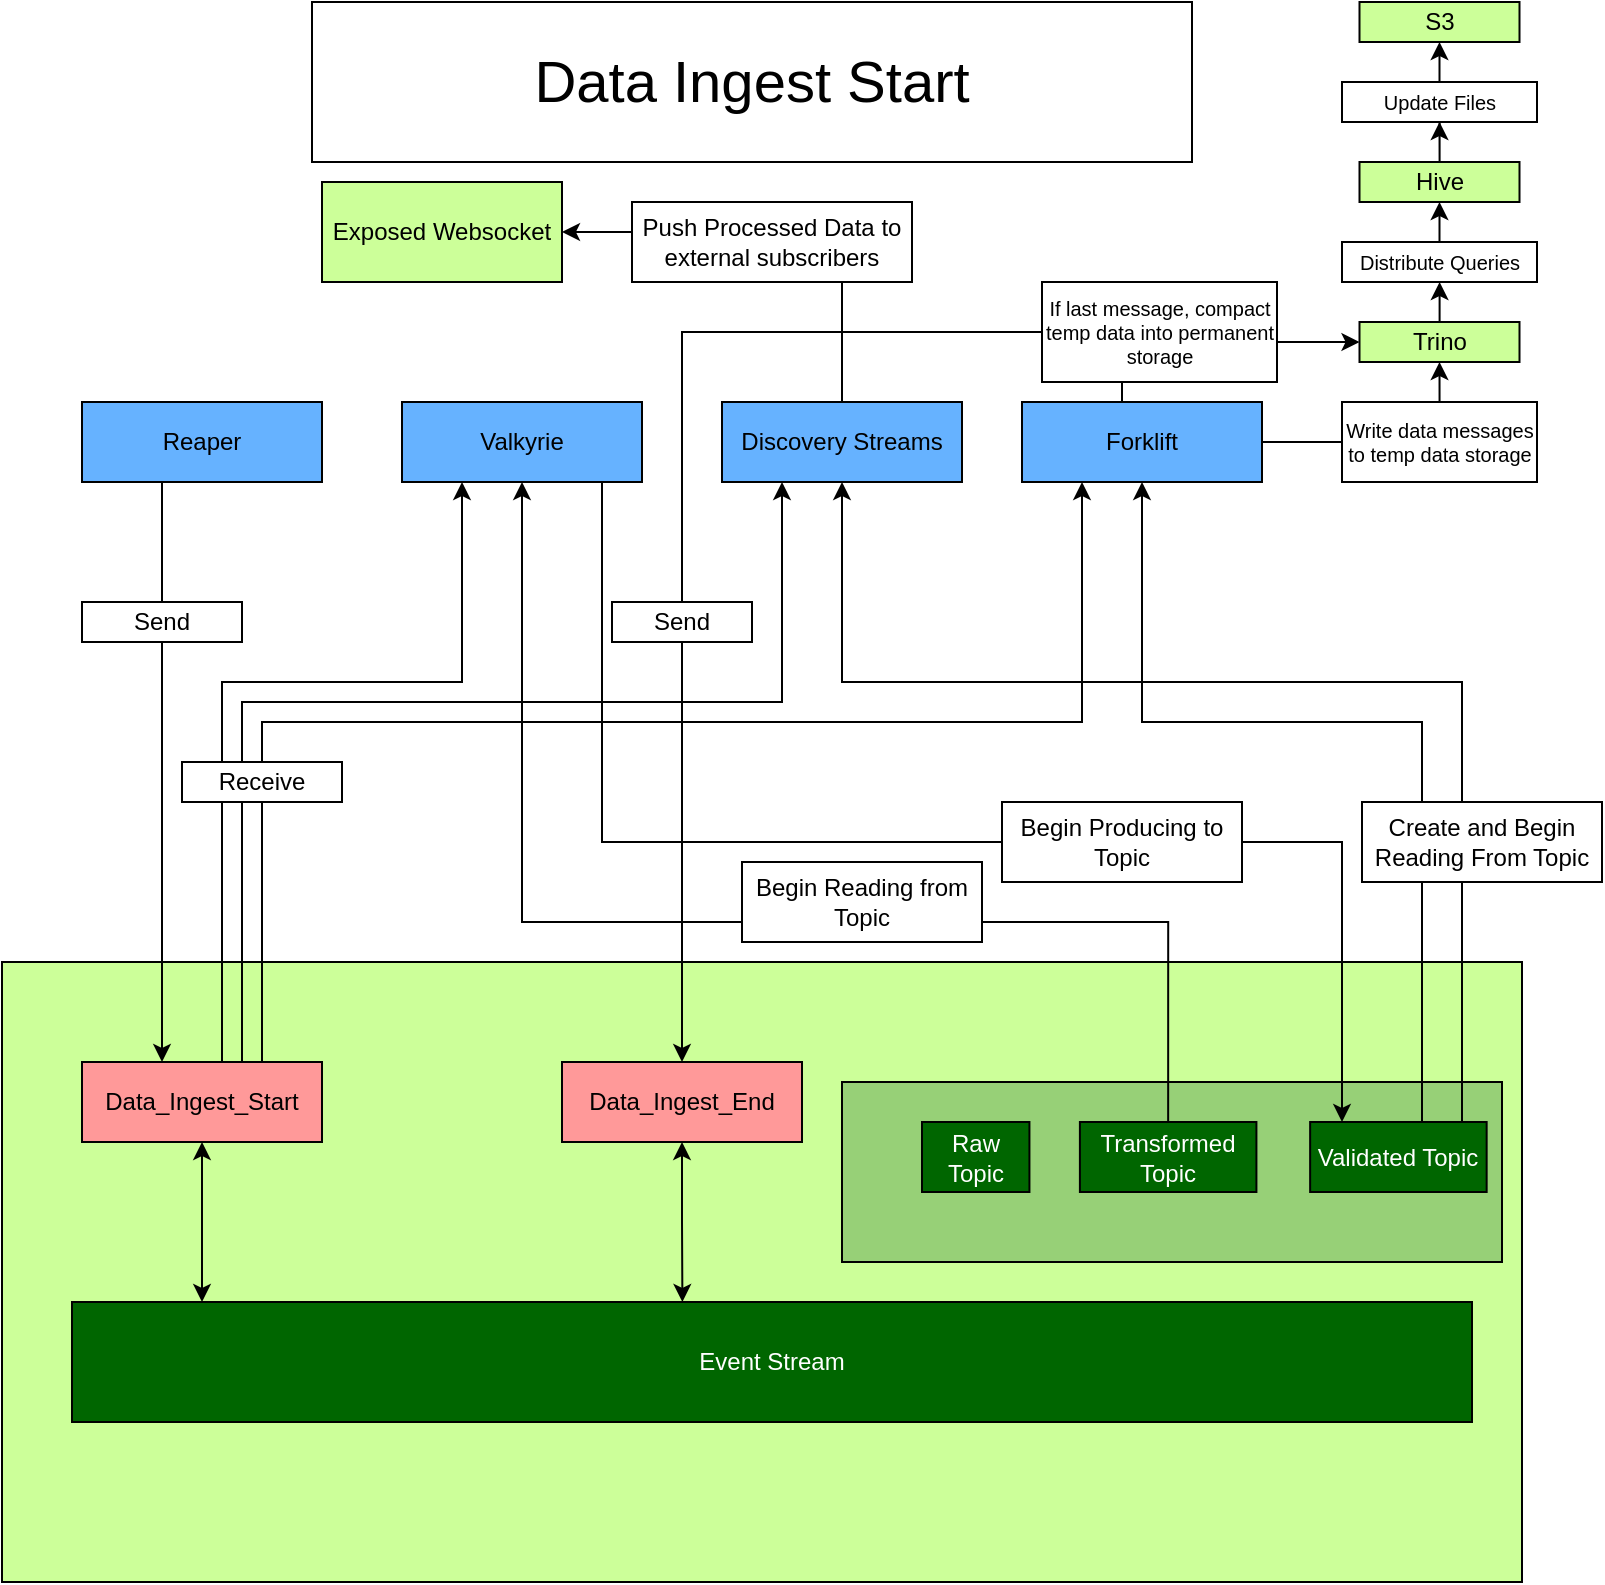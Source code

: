 <mxfile version="21.3.7" type="device">
  <diagram name="Page-1" id="rbiUo5bFybXOO1fcTCTT">
    <mxGraphModel dx="1242" dy="795" grid="1" gridSize="10" guides="1" tooltips="1" connect="1" arrows="1" fold="1" page="1" pageScale="1" pageWidth="850" pageHeight="1100" math="0" shadow="0">
      <root>
        <mxCell id="0" />
        <mxCell id="1" parent="0" />
        <mxCell id="9J3SF0-3zK-d3_jPCRng-8" value="" style="rounded=0;whiteSpace=wrap;html=1;fillColor=#CCFF99;" parent="1" vertex="1">
          <mxGeometry x="40" y="520" width="760" height="310" as="geometry" />
        </mxCell>
        <mxCell id="9J3SF0-3zK-d3_jPCRng-102" value="&lt;font color=&quot;#ffffff&quot;&gt;Event Stream&lt;/font&gt;" style="rounded=0;whiteSpace=wrap;html=1;fillColor=#006600;" parent="1" vertex="1">
          <mxGeometry x="75" y="690" width="700" height="60" as="geometry" />
        </mxCell>
        <mxCell id="9J3SF0-3zK-d3_jPCRng-108" value="" style="group" parent="1" vertex="1" connectable="0">
          <mxGeometry x="460" y="580" width="330" height="95" as="geometry" />
        </mxCell>
        <mxCell id="9J3SF0-3zK-d3_jPCRng-104" value="" style="rounded=0;whiteSpace=wrap;html=1;fillColor=#97D077;" parent="9J3SF0-3zK-d3_jPCRng-108" vertex="1">
          <mxGeometry width="330" height="90" as="geometry" />
        </mxCell>
        <mxCell id="9J3SF0-3zK-d3_jPCRng-103" value="&lt;font color=&quot;#ffffff&quot;&gt;Raw Topic&lt;/font&gt;" style="rounded=0;whiteSpace=wrap;html=1;fillColor=#006600;" parent="9J3SF0-3zK-d3_jPCRng-108" vertex="1">
          <mxGeometry x="39.999" y="20" width="53.721" height="35" as="geometry" />
        </mxCell>
        <mxCell id="9J3SF0-3zK-d3_jPCRng-106" value="&lt;font color=&quot;#ffffff&quot;&gt;Transformed Topic&lt;/font&gt;" style="rounded=0;whiteSpace=wrap;html=1;fillColor=#006600;" parent="9J3SF0-3zK-d3_jPCRng-108" vertex="1">
          <mxGeometry x="118.953" y="20" width="88.256" height="35" as="geometry" />
        </mxCell>
        <mxCell id="9J3SF0-3zK-d3_jPCRng-107" value="&lt;font color=&quot;#ffffff&quot;&gt;Validated Topic&lt;/font&gt;" style="rounded=0;whiteSpace=wrap;html=1;fillColor=#006600;" parent="9J3SF0-3zK-d3_jPCRng-108" vertex="1">
          <mxGeometry x="234.07" y="20" width="88.256" height="35" as="geometry" />
        </mxCell>
        <mxCell id="9J3SF0-3zK-d3_jPCRng-128" style="edgeStyle=orthogonalEdgeStyle;rounded=0;orthogonalLoop=1;jettySize=auto;html=1;startArrow=classic;startFill=1;" parent="1" target="9J3SF0-3zK-d3_jPCRng-102" edge="1">
          <mxGeometry relative="1" as="geometry">
            <Array as="points">
              <mxPoint x="120" y="690" />
              <mxPoint x="120" y="690" />
            </Array>
            <mxPoint x="140" y="610" as="sourcePoint" />
          </mxGeometry>
        </mxCell>
        <mxCell id="ZxNKODZLQWNlTjTZxuV1-7" value="Data Ingest Start" style="rounded=0;whiteSpace=wrap;html=1;fontSize=29;" parent="1" vertex="1">
          <mxGeometry x="195" y="40" width="440" height="80" as="geometry" />
        </mxCell>
        <mxCell id="RGziFcFXrHToBncZ5XYz-12" style="edgeStyle=orthogonalEdgeStyle;rounded=0;orthogonalLoop=1;jettySize=auto;html=1;entryX=0.25;entryY=1;entryDx=0;entryDy=0;" edge="1" parent="1" source="wtkJlvtXBfEeCUlwDUSq-8" target="RGziFcFXrHToBncZ5XYz-9">
          <mxGeometry relative="1" as="geometry">
            <Array as="points">
              <mxPoint x="150" y="380" />
              <mxPoint x="270" y="380" />
            </Array>
          </mxGeometry>
        </mxCell>
        <mxCell id="RGziFcFXrHToBncZ5XYz-13" style="edgeStyle=orthogonalEdgeStyle;rounded=0;orthogonalLoop=1;jettySize=auto;html=1;entryX=0.25;entryY=1;entryDx=0;entryDy=0;" edge="1" parent="1" source="wtkJlvtXBfEeCUlwDUSq-8" target="RGziFcFXrHToBncZ5XYz-7">
          <mxGeometry relative="1" as="geometry">
            <Array as="points">
              <mxPoint x="170" y="400" />
              <mxPoint x="580" y="400" />
            </Array>
          </mxGeometry>
        </mxCell>
        <mxCell id="RGziFcFXrHToBncZ5XYz-14" style="edgeStyle=orthogonalEdgeStyle;rounded=0;orthogonalLoop=1;jettySize=auto;html=1;entryX=0.25;entryY=1;entryDx=0;entryDy=0;" edge="1" parent="1" source="wtkJlvtXBfEeCUlwDUSq-8" target="RGziFcFXrHToBncZ5XYz-8">
          <mxGeometry relative="1" as="geometry">
            <Array as="points">
              <mxPoint x="160" y="390" />
              <mxPoint x="430" y="390" />
            </Array>
          </mxGeometry>
        </mxCell>
        <mxCell id="wtkJlvtXBfEeCUlwDUSq-8" value="Data_Ingest_Start" style="rounded=0;whiteSpace=wrap;html=1;fillColor=#FF9999;" parent="1" vertex="1">
          <mxGeometry x="80" y="570" width="120" height="40" as="geometry" />
        </mxCell>
        <mxCell id="RGziFcFXrHToBncZ5XYz-5" style="edgeStyle=orthogonalEdgeStyle;rounded=0;orthogonalLoop=1;jettySize=auto;html=1;" edge="1" parent="1" source="9J3SF0-3zK-d3_jPCRng-43">
          <mxGeometry relative="1" as="geometry">
            <mxPoint x="120" y="570" as="targetPoint" />
            <Array as="points">
              <mxPoint x="120" y="570" />
            </Array>
          </mxGeometry>
        </mxCell>
        <mxCell id="9J3SF0-3zK-d3_jPCRng-43" value="Reaper" style="rounded=0;whiteSpace=wrap;html=1;fillColor=#66B2FF;movable=1;resizable=1;rotatable=1;deletable=1;editable=1;locked=0;connectable=1;" parent="1" vertex="1">
          <mxGeometry x="80" y="240" width="120" height="40" as="geometry" />
        </mxCell>
        <mxCell id="RGziFcFXrHToBncZ5XYz-6" value="Send" style="rounded=0;whiteSpace=wrap;html=1;" vertex="1" parent="1">
          <mxGeometry x="80" y="340" width="80" height="20" as="geometry" />
        </mxCell>
        <mxCell id="RGziFcFXrHToBncZ5XYz-25" style="edgeStyle=orthogonalEdgeStyle;rounded=0;orthogonalLoop=1;jettySize=auto;html=1;startArrow=classic;startFill=1;endArrow=none;endFill=0;" edge="1" parent="1" source="RGziFcFXrHToBncZ5XYz-7">
          <mxGeometry relative="1" as="geometry">
            <mxPoint x="750" y="600" as="targetPoint" />
            <Array as="points">
              <mxPoint x="610" y="400" />
              <mxPoint x="750" y="400" />
            </Array>
          </mxGeometry>
        </mxCell>
        <mxCell id="RGziFcFXrHToBncZ5XYz-46" style="edgeStyle=orthogonalEdgeStyle;rounded=0;orthogonalLoop=1;jettySize=auto;html=1;entryX=0.5;entryY=1;entryDx=0;entryDy=0;" edge="1" parent="1" source="RGziFcFXrHToBncZ5XYz-7" target="RGziFcFXrHToBncZ5XYz-34">
          <mxGeometry relative="1" as="geometry" />
        </mxCell>
        <mxCell id="RGziFcFXrHToBncZ5XYz-48" style="edgeStyle=orthogonalEdgeStyle;rounded=0;orthogonalLoop=1;jettySize=auto;html=1;entryX=0;entryY=0.5;entryDx=0;entryDy=0;" edge="1" parent="1" source="RGziFcFXrHToBncZ5XYz-7" target="RGziFcFXrHToBncZ5XYz-34">
          <mxGeometry relative="1" as="geometry">
            <Array as="points">
              <mxPoint x="600" y="210" />
            </Array>
          </mxGeometry>
        </mxCell>
        <mxCell id="RGziFcFXrHToBncZ5XYz-7" value="Forklift" style="rounded=0;whiteSpace=wrap;html=1;fillColor=#66B2FF;movable=1;resizable=1;rotatable=1;deletable=1;editable=1;locked=0;connectable=1;" vertex="1" parent="1">
          <mxGeometry x="550" y="240" width="120" height="40" as="geometry" />
        </mxCell>
        <mxCell id="RGziFcFXrHToBncZ5XYz-17" style="edgeStyle=orthogonalEdgeStyle;rounded=0;orthogonalLoop=1;jettySize=auto;html=1;startArrow=classic;startFill=1;endArrow=none;endFill=0;" edge="1" parent="1" source="RGziFcFXrHToBncZ5XYz-8">
          <mxGeometry relative="1" as="geometry">
            <mxPoint x="770" y="600" as="targetPoint" />
            <Array as="points">
              <mxPoint x="460" y="380" />
              <mxPoint x="770" y="380" />
            </Array>
          </mxGeometry>
        </mxCell>
        <mxCell id="RGziFcFXrHToBncZ5XYz-44" style="edgeStyle=orthogonalEdgeStyle;rounded=0;orthogonalLoop=1;jettySize=auto;html=1;entryX=1;entryY=0.5;entryDx=0;entryDy=0;" edge="1" parent="1" source="RGziFcFXrHToBncZ5XYz-8" target="RGziFcFXrHToBncZ5XYz-20">
          <mxGeometry relative="1" as="geometry">
            <Array as="points">
              <mxPoint x="460" y="155" />
            </Array>
          </mxGeometry>
        </mxCell>
        <mxCell id="RGziFcFXrHToBncZ5XYz-8" value="Discovery Streams" style="rounded=0;whiteSpace=wrap;html=1;fillColor=#66B2FF;movable=1;resizable=1;rotatable=1;deletable=1;editable=1;locked=0;connectable=1;" vertex="1" parent="1">
          <mxGeometry x="400" y="240" width="120" height="40" as="geometry" />
        </mxCell>
        <mxCell id="RGziFcFXrHToBncZ5XYz-26" style="edgeStyle=orthogonalEdgeStyle;rounded=0;orthogonalLoop=1;jettySize=auto;html=1;" edge="1" parent="1" source="RGziFcFXrHToBncZ5XYz-9">
          <mxGeometry relative="1" as="geometry">
            <mxPoint x="710" y="600" as="targetPoint" />
            <Array as="points">
              <mxPoint x="340" y="460" />
              <mxPoint x="710" y="460" />
              <mxPoint x="710" y="600" />
            </Array>
          </mxGeometry>
        </mxCell>
        <mxCell id="RGziFcFXrHToBncZ5XYz-30" style="edgeStyle=orthogonalEdgeStyle;rounded=0;orthogonalLoop=1;jettySize=auto;html=1;entryX=0.5;entryY=0;entryDx=0;entryDy=0;startArrow=classic;startFill=1;endArrow=none;endFill=0;" edge="1" parent="1" source="RGziFcFXrHToBncZ5XYz-9" target="9J3SF0-3zK-d3_jPCRng-106">
          <mxGeometry relative="1" as="geometry">
            <Array as="points">
              <mxPoint x="300" y="500" />
              <mxPoint x="623" y="500" />
            </Array>
          </mxGeometry>
        </mxCell>
        <mxCell id="RGziFcFXrHToBncZ5XYz-9" value="Valkyrie" style="rounded=0;whiteSpace=wrap;html=1;fillColor=#66B2FF;movable=1;resizable=1;rotatable=1;deletable=1;editable=1;locked=0;connectable=1;" vertex="1" parent="1">
          <mxGeometry x="240" y="240" width="120" height="40" as="geometry" />
        </mxCell>
        <mxCell id="RGziFcFXrHToBncZ5XYz-11" value="Receive" style="rounded=0;whiteSpace=wrap;html=1;" vertex="1" parent="1">
          <mxGeometry x="130" y="420" width="80" height="20" as="geometry" />
        </mxCell>
        <mxCell id="RGziFcFXrHToBncZ5XYz-18" value="Create and Begin Reading From Topic" style="rounded=0;whiteSpace=wrap;html=1;" vertex="1" parent="1">
          <mxGeometry x="720" y="440" width="120" height="40" as="geometry" />
        </mxCell>
        <mxCell id="RGziFcFXrHToBncZ5XYz-20" value="Exposed Websocket" style="rounded=0;whiteSpace=wrap;html=1;fillColor=#CCFF99;" vertex="1" parent="1">
          <mxGeometry x="200" y="130" width="120" height="50" as="geometry" />
        </mxCell>
        <mxCell id="RGziFcFXrHToBncZ5XYz-22" value="Push Processed Data to external subscribers" style="rounded=0;whiteSpace=wrap;html=1;" vertex="1" parent="1">
          <mxGeometry x="355" y="140" width="140" height="40" as="geometry" />
        </mxCell>
        <mxCell id="RGziFcFXrHToBncZ5XYz-27" value="Begin Producing to Topic" style="rounded=0;whiteSpace=wrap;html=1;" vertex="1" parent="1">
          <mxGeometry x="540" y="440" width="120" height="40" as="geometry" />
        </mxCell>
        <mxCell id="RGziFcFXrHToBncZ5XYz-31" value="Begin Reading from Topic" style="rounded=0;whiteSpace=wrap;html=1;" vertex="1" parent="1">
          <mxGeometry x="410" y="470" width="120" height="40" as="geometry" />
        </mxCell>
        <mxCell id="RGziFcFXrHToBncZ5XYz-33" style="edgeStyle=orthogonalEdgeStyle;rounded=0;orthogonalLoop=1;jettySize=auto;html=1;" edge="1" parent="1" source="RGziFcFXrHToBncZ5XYz-34" target="RGziFcFXrHToBncZ5XYz-39">
          <mxGeometry relative="1" as="geometry" />
        </mxCell>
        <mxCell id="RGziFcFXrHToBncZ5XYz-34" value="Trino" style="rounded=0;whiteSpace=wrap;html=1;fillColor=#CCFF99;" vertex="1" parent="1">
          <mxGeometry x="718.75" y="200" width="80" height="20" as="geometry" />
        </mxCell>
        <mxCell id="RGziFcFXrHToBncZ5XYz-35" style="edgeStyle=orthogonalEdgeStyle;rounded=0;orthogonalLoop=1;jettySize=auto;html=1;entryX=0.5;entryY=1;entryDx=0;entryDy=0;" edge="1" parent="1" source="RGziFcFXrHToBncZ5XYz-36" target="RGziFcFXrHToBncZ5XYz-41">
          <mxGeometry relative="1" as="geometry" />
        </mxCell>
        <mxCell id="RGziFcFXrHToBncZ5XYz-36" value="Hive" style="rounded=0;whiteSpace=wrap;html=1;fillColor=#CCFF99;" vertex="1" parent="1">
          <mxGeometry x="718.75" y="120" width="80" height="20" as="geometry" />
        </mxCell>
        <mxCell id="RGziFcFXrHToBncZ5XYz-37" value="S3" style="rounded=0;whiteSpace=wrap;html=1;fillColor=#CCFF99;" vertex="1" parent="1">
          <mxGeometry x="718.75" y="40" width="80" height="20" as="geometry" />
        </mxCell>
        <mxCell id="RGziFcFXrHToBncZ5XYz-38" style="edgeStyle=orthogonalEdgeStyle;rounded=0;orthogonalLoop=1;jettySize=auto;html=1;entryX=0.5;entryY=1;entryDx=0;entryDy=0;" edge="1" parent="1" source="RGziFcFXrHToBncZ5XYz-39" target="RGziFcFXrHToBncZ5XYz-36">
          <mxGeometry relative="1" as="geometry" />
        </mxCell>
        <mxCell id="RGziFcFXrHToBncZ5XYz-39" value="Distribute Queries" style="rounded=0;whiteSpace=wrap;html=1;fontSize=10;" vertex="1" parent="1">
          <mxGeometry x="710" y="160" width="97.5" height="20" as="geometry" />
        </mxCell>
        <mxCell id="RGziFcFXrHToBncZ5XYz-40" style="edgeStyle=orthogonalEdgeStyle;rounded=0;orthogonalLoop=1;jettySize=auto;html=1;entryX=0.5;entryY=1;entryDx=0;entryDy=0;" edge="1" parent="1" source="RGziFcFXrHToBncZ5XYz-41" target="RGziFcFXrHToBncZ5XYz-37">
          <mxGeometry relative="1" as="geometry" />
        </mxCell>
        <mxCell id="RGziFcFXrHToBncZ5XYz-41" value="Update Files" style="rounded=0;whiteSpace=wrap;html=1;fontSize=10;" vertex="1" parent="1">
          <mxGeometry x="710" y="80" width="97.5" height="20" as="geometry" />
        </mxCell>
        <mxCell id="RGziFcFXrHToBncZ5XYz-42" value="Write data messages to temp data storage" style="rounded=0;whiteSpace=wrap;html=1;fontSize=10;" vertex="1" parent="1">
          <mxGeometry x="710" y="240" width="97.5" height="40" as="geometry" />
        </mxCell>
        <mxCell id="RGziFcFXrHToBncZ5XYz-51" style="edgeStyle=orthogonalEdgeStyle;rounded=0;orthogonalLoop=1;jettySize=auto;html=1;entryX=0.5;entryY=0;entryDx=0;entryDy=0;" edge="1" parent="1" source="RGziFcFXrHToBncZ5XYz-47" target="RGziFcFXrHToBncZ5XYz-50">
          <mxGeometry relative="1" as="geometry">
            <Array as="points">
              <mxPoint x="380" y="205" />
            </Array>
          </mxGeometry>
        </mxCell>
        <mxCell id="RGziFcFXrHToBncZ5XYz-47" value="If last message, compact temp data into permanent storage" style="rounded=0;whiteSpace=wrap;html=1;fontSize=10;" vertex="1" parent="1">
          <mxGeometry x="560" y="180" width="117.5" height="50" as="geometry" />
        </mxCell>
        <mxCell id="RGziFcFXrHToBncZ5XYz-53" style="edgeStyle=orthogonalEdgeStyle;rounded=0;orthogonalLoop=1;jettySize=auto;html=1;entryX=0.436;entryY=0;entryDx=0;entryDy=0;entryPerimeter=0;startArrow=classic;startFill=1;" edge="1" parent="1" source="RGziFcFXrHToBncZ5XYz-50" target="9J3SF0-3zK-d3_jPCRng-102">
          <mxGeometry relative="1" as="geometry" />
        </mxCell>
        <mxCell id="RGziFcFXrHToBncZ5XYz-50" value="Data_Ingest_End" style="rounded=0;whiteSpace=wrap;html=1;fillColor=#FF9999;" vertex="1" parent="1">
          <mxGeometry x="320" y="570" width="120" height="40" as="geometry" />
        </mxCell>
        <mxCell id="RGziFcFXrHToBncZ5XYz-52" value="Send" style="rounded=0;whiteSpace=wrap;html=1;" vertex="1" parent="1">
          <mxGeometry x="345" y="340" width="70" height="20" as="geometry" />
        </mxCell>
      </root>
    </mxGraphModel>
  </diagram>
</mxfile>
